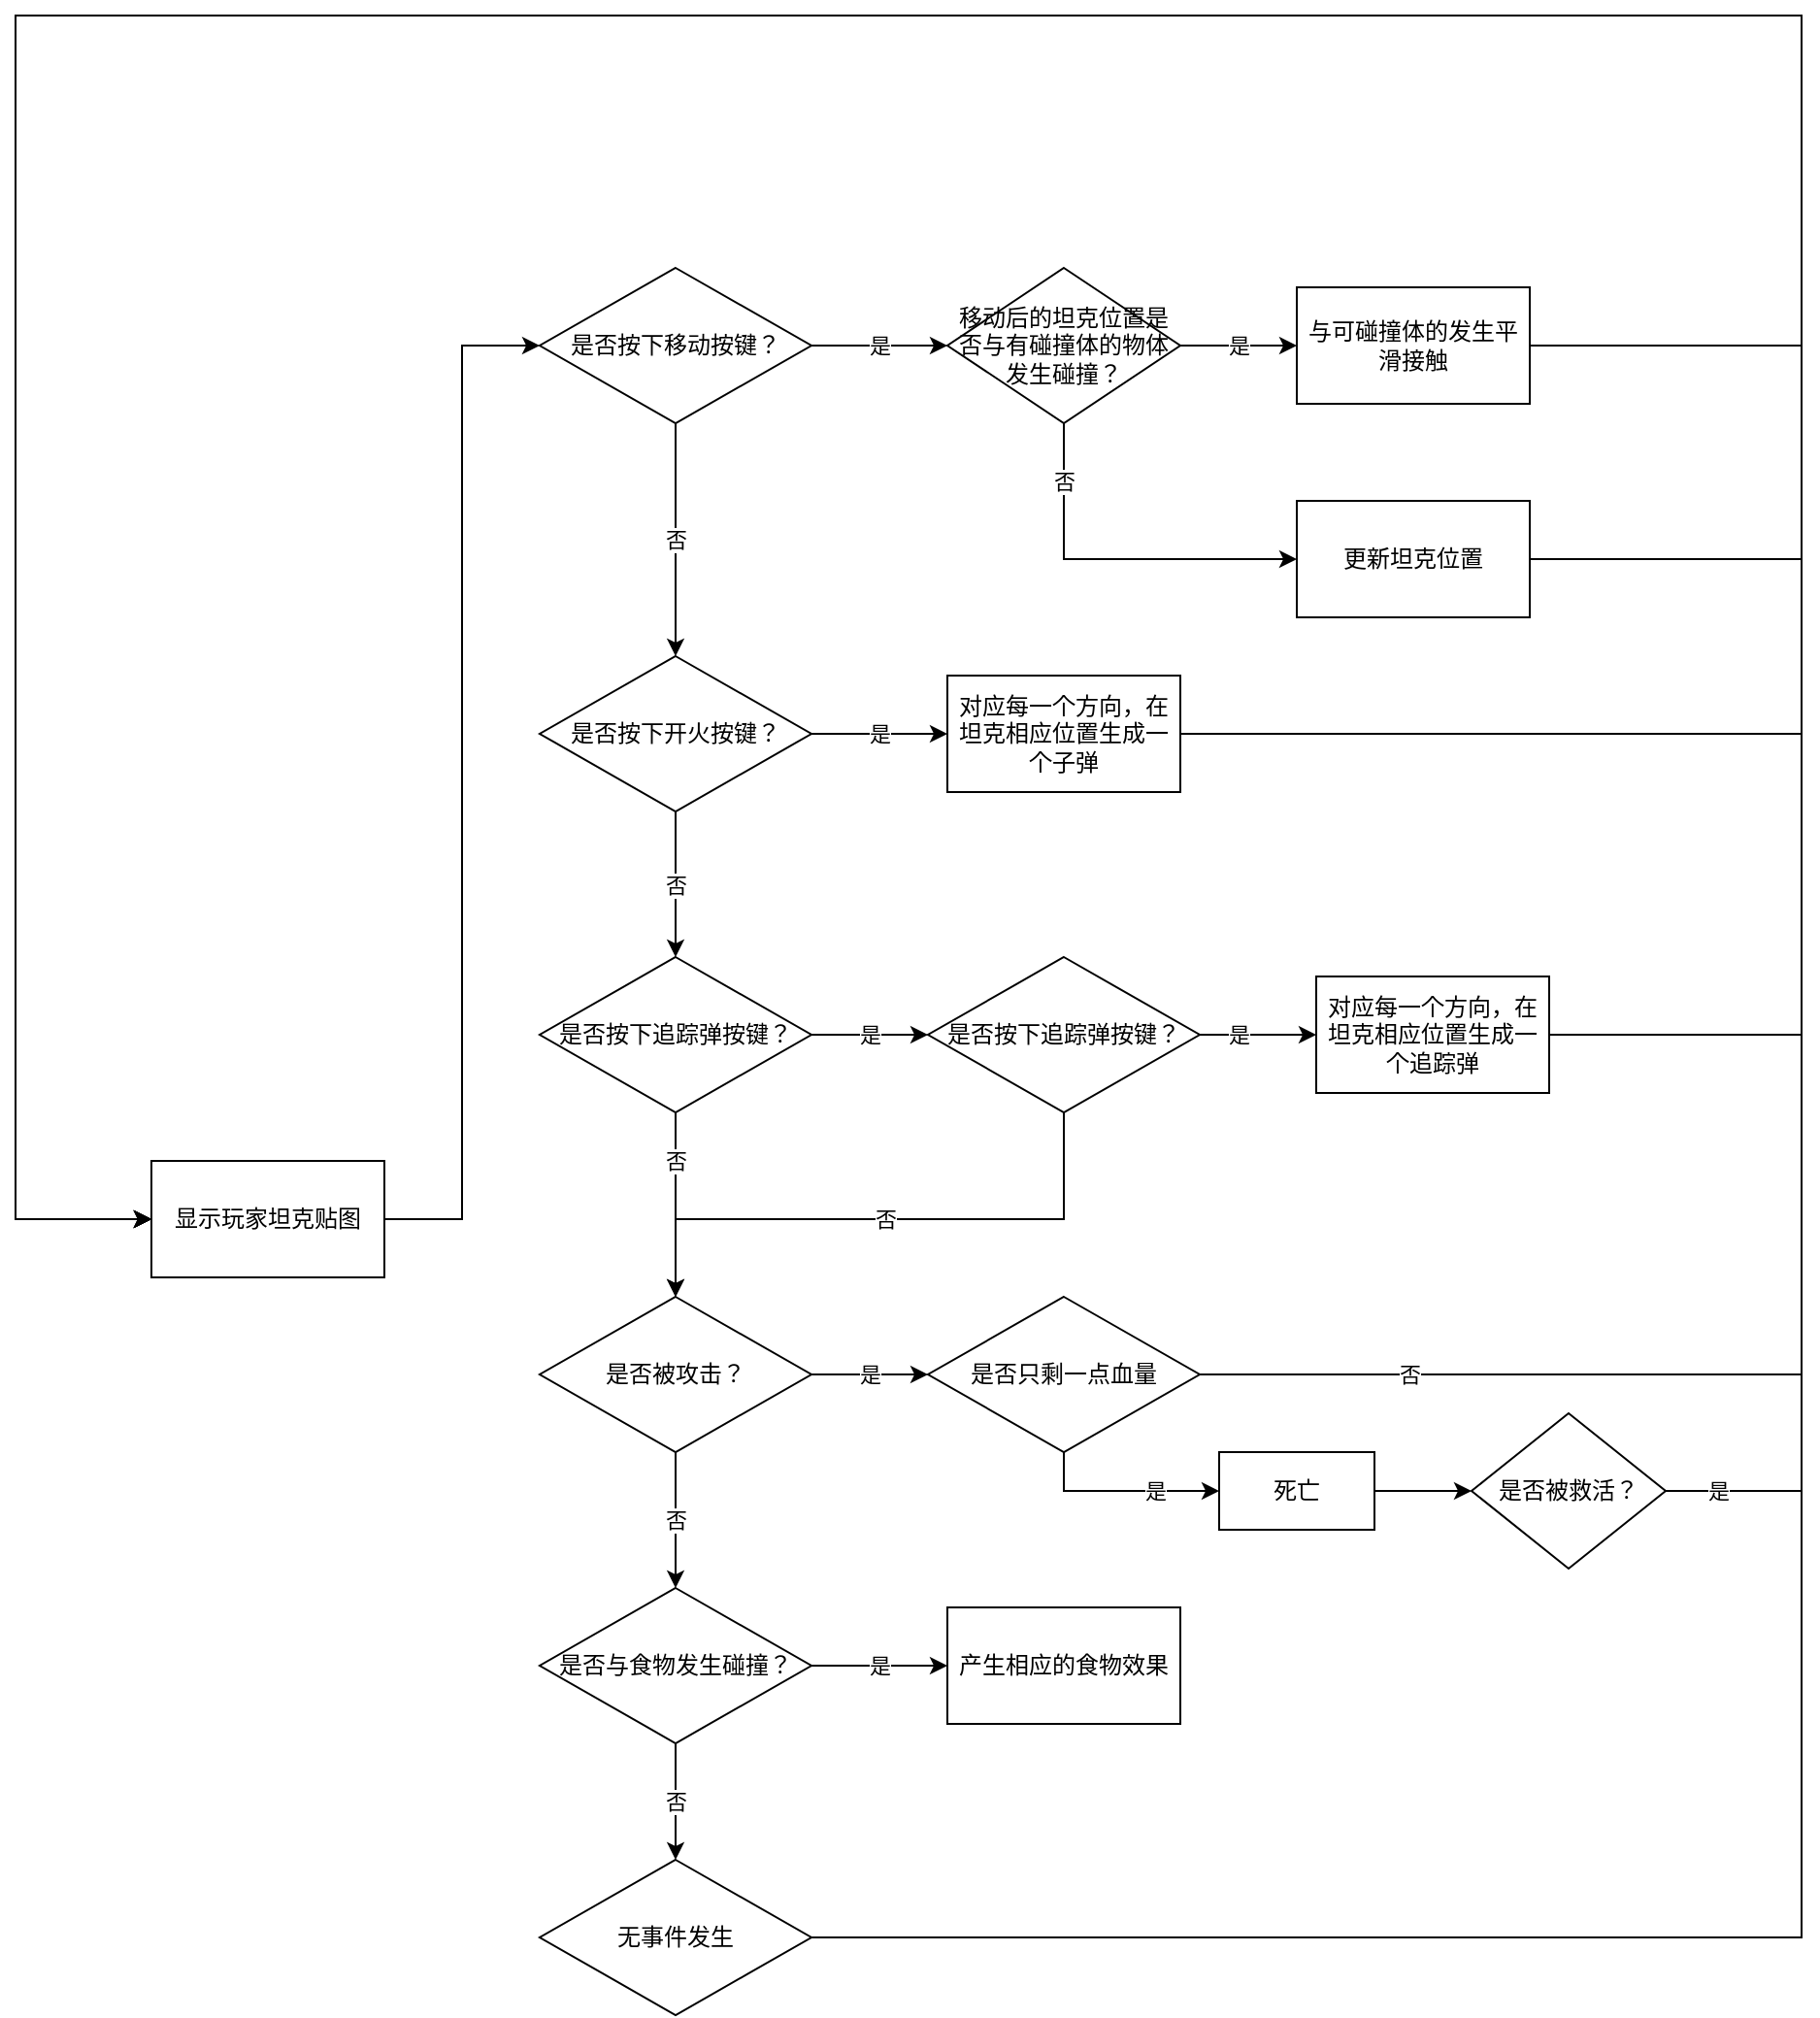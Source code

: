 <mxfile version="20.6.2" type="github">
  <diagram id="KU4oBASR8fWlXSOlD7Sd" name="第 1 页">
    <mxGraphModel dx="876" dy="384" grid="1" gridSize="10" guides="1" tooltips="1" connect="1" arrows="1" fold="1" page="1" pageScale="1" pageWidth="827" pageHeight="1169" math="0" shadow="0">
      <root>
        <mxCell id="0" />
        <mxCell id="1" parent="0" />
        <mxCell id="wbwgNUahIv1PS7DeJPXF-10" value="是" style="edgeStyle=orthogonalEdgeStyle;rounded=0;orthogonalLoop=1;jettySize=auto;html=1;exitX=1;exitY=0.5;exitDx=0;exitDy=0;" edge="1" parent="1" source="wbwgNUahIv1PS7DeJPXF-2" target="wbwgNUahIv1PS7DeJPXF-9">
          <mxGeometry relative="1" as="geometry" />
        </mxCell>
        <mxCell id="wbwgNUahIv1PS7DeJPXF-38" value="否" style="edgeStyle=orthogonalEdgeStyle;rounded=0;orthogonalLoop=1;jettySize=auto;html=1;exitX=0.5;exitY=1;exitDx=0;exitDy=0;" edge="1" parent="1" source="wbwgNUahIv1PS7DeJPXF-2" target="wbwgNUahIv1PS7DeJPXF-4">
          <mxGeometry relative="1" as="geometry" />
        </mxCell>
        <mxCell id="wbwgNUahIv1PS7DeJPXF-2" value="是否按下移动按键？" style="rhombus;whiteSpace=wrap;html=1;" vertex="1" parent="1">
          <mxGeometry x="330" y="230" width="140" height="80" as="geometry" />
        </mxCell>
        <mxCell id="wbwgNUahIv1PS7DeJPXF-16" value="是" style="edgeStyle=orthogonalEdgeStyle;rounded=0;orthogonalLoop=1;jettySize=auto;html=1;exitX=1;exitY=0.5;exitDx=0;exitDy=0;entryX=0;entryY=0.5;entryDx=0;entryDy=0;" edge="1" parent="1" source="wbwgNUahIv1PS7DeJPXF-4" target="wbwgNUahIv1PS7DeJPXF-15">
          <mxGeometry relative="1" as="geometry" />
        </mxCell>
        <mxCell id="wbwgNUahIv1PS7DeJPXF-39" value="否" style="edgeStyle=orthogonalEdgeStyle;rounded=0;orthogonalLoop=1;jettySize=auto;html=1;exitX=0.5;exitY=1;exitDx=0;exitDy=0;" edge="1" parent="1" source="wbwgNUahIv1PS7DeJPXF-4" target="wbwgNUahIv1PS7DeJPXF-17">
          <mxGeometry relative="1" as="geometry" />
        </mxCell>
        <mxCell id="wbwgNUahIv1PS7DeJPXF-4" value="是否按下开火按键？" style="rhombus;whiteSpace=wrap;html=1;" vertex="1" parent="1">
          <mxGeometry x="330" y="430" width="140" height="80" as="geometry" />
        </mxCell>
        <mxCell id="wbwgNUahIv1PS7DeJPXF-12" value="是" style="edgeStyle=orthogonalEdgeStyle;rounded=0;orthogonalLoop=1;jettySize=auto;html=1;exitX=1;exitY=0.5;exitDx=0;exitDy=0;" edge="1" parent="1" source="wbwgNUahIv1PS7DeJPXF-9" target="wbwgNUahIv1PS7DeJPXF-11">
          <mxGeometry relative="1" as="geometry" />
        </mxCell>
        <mxCell id="wbwgNUahIv1PS7DeJPXF-14" value="否" style="edgeStyle=orthogonalEdgeStyle;rounded=0;orthogonalLoop=1;jettySize=auto;html=1;exitX=0.5;exitY=1;exitDx=0;exitDy=0;entryX=0;entryY=0.5;entryDx=0;entryDy=0;" edge="1" parent="1" source="wbwgNUahIv1PS7DeJPXF-9" target="wbwgNUahIv1PS7DeJPXF-13">
          <mxGeometry x="-0.684" relative="1" as="geometry">
            <mxPoint as="offset" />
          </mxGeometry>
        </mxCell>
        <mxCell id="wbwgNUahIv1PS7DeJPXF-9" value="移动后的坦克位置是否与有碰撞体的物体发生碰撞？" style="rhombus;whiteSpace=wrap;html=1;" vertex="1" parent="1">
          <mxGeometry x="540" y="230" width="120" height="80" as="geometry" />
        </mxCell>
        <mxCell id="wbwgNUahIv1PS7DeJPXF-33" style="edgeStyle=orthogonalEdgeStyle;rounded=0;orthogonalLoop=1;jettySize=auto;html=1;exitX=1;exitY=0.5;exitDx=0;exitDy=0;entryX=0;entryY=0.5;entryDx=0;entryDy=0;" edge="1" parent="1" source="wbwgNUahIv1PS7DeJPXF-11" target="wbwgNUahIv1PS7DeJPXF-20">
          <mxGeometry relative="1" as="geometry">
            <Array as="points">
              <mxPoint x="980" y="270" />
              <mxPoint x="980" y="100" />
              <mxPoint x="60" y="100" />
              <mxPoint x="60" y="720" />
            </Array>
          </mxGeometry>
        </mxCell>
        <mxCell id="wbwgNUahIv1PS7DeJPXF-11" value="与可碰撞体的发生平滑接触" style="rounded=0;whiteSpace=wrap;html=1;" vertex="1" parent="1">
          <mxGeometry x="720" y="240" width="120" height="60" as="geometry" />
        </mxCell>
        <mxCell id="wbwgNUahIv1PS7DeJPXF-32" style="edgeStyle=orthogonalEdgeStyle;rounded=0;orthogonalLoop=1;jettySize=auto;html=1;exitX=1;exitY=0.5;exitDx=0;exitDy=0;entryX=0;entryY=0.5;entryDx=0;entryDy=0;" edge="1" parent="1" source="wbwgNUahIv1PS7DeJPXF-13" target="wbwgNUahIv1PS7DeJPXF-20">
          <mxGeometry relative="1" as="geometry">
            <Array as="points">
              <mxPoint x="980" y="380" />
              <mxPoint x="980" y="100" />
              <mxPoint x="60" y="100" />
              <mxPoint x="60" y="720" />
            </Array>
          </mxGeometry>
        </mxCell>
        <mxCell id="wbwgNUahIv1PS7DeJPXF-13" value="更新坦克位置" style="rounded=0;whiteSpace=wrap;html=1;" vertex="1" parent="1">
          <mxGeometry x="720" y="350" width="120" height="60" as="geometry" />
        </mxCell>
        <mxCell id="wbwgNUahIv1PS7DeJPXF-29" style="edgeStyle=orthogonalEdgeStyle;rounded=0;orthogonalLoop=1;jettySize=auto;html=1;exitX=1;exitY=0.5;exitDx=0;exitDy=0;entryX=0;entryY=0.5;entryDx=0;entryDy=0;" edge="1" parent="1" source="wbwgNUahIv1PS7DeJPXF-15" target="wbwgNUahIv1PS7DeJPXF-20">
          <mxGeometry relative="1" as="geometry">
            <Array as="points">
              <mxPoint x="980" y="470" />
              <mxPoint x="980" y="100" />
              <mxPoint x="60" y="100" />
              <mxPoint x="60" y="720" />
            </Array>
          </mxGeometry>
        </mxCell>
        <mxCell id="wbwgNUahIv1PS7DeJPXF-15" value="对应每一个方向，在坦克相应位置生成一个子弹" style="rounded=0;whiteSpace=wrap;html=1;" vertex="1" parent="1">
          <mxGeometry x="540" y="440" width="120" height="60" as="geometry" />
        </mxCell>
        <mxCell id="wbwgNUahIv1PS7DeJPXF-19" value="是" style="edgeStyle=orthogonalEdgeStyle;rounded=0;orthogonalLoop=1;jettySize=auto;html=1;exitX=1;exitY=0.5;exitDx=0;exitDy=0;entryX=0;entryY=0.5;entryDx=0;entryDy=0;" edge="1" parent="1" source="wbwgNUahIv1PS7DeJPXF-17" target="wbwgNUahIv1PS7DeJPXF-18">
          <mxGeometry relative="1" as="geometry" />
        </mxCell>
        <mxCell id="wbwgNUahIv1PS7DeJPXF-40" value="否" style="edgeStyle=orthogonalEdgeStyle;rounded=0;orthogonalLoop=1;jettySize=auto;html=1;exitX=0.5;exitY=1;exitDx=0;exitDy=0;" edge="1" parent="1" source="wbwgNUahIv1PS7DeJPXF-17" target="wbwgNUahIv1PS7DeJPXF-37">
          <mxGeometry x="-0.474" relative="1" as="geometry">
            <mxPoint as="offset" />
          </mxGeometry>
        </mxCell>
        <mxCell id="wbwgNUahIv1PS7DeJPXF-17" value="是否按下追踪弹按键？" style="rhombus;whiteSpace=wrap;html=1;" vertex="1" parent="1">
          <mxGeometry x="330" y="585" width="140" height="80" as="geometry" />
        </mxCell>
        <mxCell id="wbwgNUahIv1PS7DeJPXF-28" value="是" style="edgeStyle=orthogonalEdgeStyle;rounded=0;orthogonalLoop=1;jettySize=auto;html=1;exitX=1;exitY=0.5;exitDx=0;exitDy=0;entryX=0;entryY=0.5;entryDx=0;entryDy=0;" edge="1" parent="1" source="wbwgNUahIv1PS7DeJPXF-18" target="wbwgNUahIv1PS7DeJPXF-21">
          <mxGeometry x="-0.333" relative="1" as="geometry">
            <mxPoint as="offset" />
          </mxGeometry>
        </mxCell>
        <mxCell id="wbwgNUahIv1PS7DeJPXF-46" value="否" style="edgeStyle=orthogonalEdgeStyle;rounded=0;orthogonalLoop=1;jettySize=auto;html=1;exitX=0.5;exitY=1;exitDx=0;exitDy=0;entryX=0.5;entryY=0;entryDx=0;entryDy=0;" edge="1" parent="1" source="wbwgNUahIv1PS7DeJPXF-18" target="wbwgNUahIv1PS7DeJPXF-37">
          <mxGeometry relative="1" as="geometry">
            <Array as="points">
              <mxPoint x="600" y="720" />
              <mxPoint x="400" y="720" />
            </Array>
          </mxGeometry>
        </mxCell>
        <mxCell id="wbwgNUahIv1PS7DeJPXF-18" value="是否按下追踪弹按键？" style="rhombus;whiteSpace=wrap;html=1;" vertex="1" parent="1">
          <mxGeometry x="530" y="585" width="140" height="80" as="geometry" />
        </mxCell>
        <mxCell id="wbwgNUahIv1PS7DeJPXF-25" style="edgeStyle=orthogonalEdgeStyle;rounded=0;orthogonalLoop=1;jettySize=auto;html=1;exitX=1;exitY=0.5;exitDx=0;exitDy=0;entryX=0;entryY=0.5;entryDx=0;entryDy=0;" edge="1" parent="1" source="wbwgNUahIv1PS7DeJPXF-20" target="wbwgNUahIv1PS7DeJPXF-2">
          <mxGeometry relative="1" as="geometry" />
        </mxCell>
        <mxCell id="wbwgNUahIv1PS7DeJPXF-20" value="显示玩家坦克贴图" style="rounded=0;whiteSpace=wrap;html=1;" vertex="1" parent="1">
          <mxGeometry x="130" y="690" width="120" height="60" as="geometry" />
        </mxCell>
        <mxCell id="wbwgNUahIv1PS7DeJPXF-35" style="edgeStyle=orthogonalEdgeStyle;rounded=0;orthogonalLoop=1;jettySize=auto;html=1;exitX=1;exitY=0.5;exitDx=0;exitDy=0;entryX=0;entryY=0.5;entryDx=0;entryDy=0;" edge="1" parent="1" source="wbwgNUahIv1PS7DeJPXF-21" target="wbwgNUahIv1PS7DeJPXF-20">
          <mxGeometry relative="1" as="geometry">
            <mxPoint x="1080" y="100" as="targetPoint" />
            <Array as="points">
              <mxPoint x="980" y="625" />
              <mxPoint x="980" y="100" />
              <mxPoint x="60" y="100" />
              <mxPoint x="60" y="720" />
            </Array>
          </mxGeometry>
        </mxCell>
        <mxCell id="wbwgNUahIv1PS7DeJPXF-21" value="对应每一个方向，在坦克相应位置生成一个追踪弹" style="rounded=0;whiteSpace=wrap;html=1;" vertex="1" parent="1">
          <mxGeometry x="730" y="595" width="120" height="60" as="geometry" />
        </mxCell>
        <mxCell id="wbwgNUahIv1PS7DeJPXF-36" style="edgeStyle=orthogonalEdgeStyle;rounded=0;orthogonalLoop=1;jettySize=auto;html=1;exitX=1;exitY=0.5;exitDx=0;exitDy=0;entryX=0;entryY=0.5;entryDx=0;entryDy=0;" edge="1" parent="1" source="wbwgNUahIv1PS7DeJPXF-23" target="wbwgNUahIv1PS7DeJPXF-20">
          <mxGeometry relative="1" as="geometry">
            <mxPoint x="120" y="550" as="targetPoint" />
            <Array as="points">
              <mxPoint x="980" y="1090" />
              <mxPoint x="980" y="100" />
              <mxPoint x="60" y="100" />
              <mxPoint x="60" y="720" />
            </Array>
          </mxGeometry>
        </mxCell>
        <mxCell id="wbwgNUahIv1PS7DeJPXF-23" value="无事件发生" style="rhombus;whiteSpace=wrap;html=1;" vertex="1" parent="1">
          <mxGeometry x="330" y="1050" width="140" height="80" as="geometry" />
        </mxCell>
        <mxCell id="wbwgNUahIv1PS7DeJPXF-43" value="是" style="edgeStyle=orthogonalEdgeStyle;rounded=0;orthogonalLoop=1;jettySize=auto;html=1;exitX=1;exitY=0.5;exitDx=0;exitDy=0;entryX=0;entryY=0.5;entryDx=0;entryDy=0;" edge="1" parent="1" source="wbwgNUahIv1PS7DeJPXF-37" target="wbwgNUahIv1PS7DeJPXF-42">
          <mxGeometry relative="1" as="geometry" />
        </mxCell>
        <mxCell id="wbwgNUahIv1PS7DeJPXF-51" value="否" style="edgeStyle=orthogonalEdgeStyle;rounded=0;orthogonalLoop=1;jettySize=auto;html=1;exitX=0.5;exitY=1;exitDx=0;exitDy=0;" edge="1" parent="1" source="wbwgNUahIv1PS7DeJPXF-37" target="wbwgNUahIv1PS7DeJPXF-50">
          <mxGeometry relative="1" as="geometry" />
        </mxCell>
        <mxCell id="wbwgNUahIv1PS7DeJPXF-37" value="是否被攻击？" style="rhombus;whiteSpace=wrap;html=1;" vertex="1" parent="1">
          <mxGeometry x="330" y="760" width="140" height="80" as="geometry" />
        </mxCell>
        <mxCell id="wbwgNUahIv1PS7DeJPXF-47" style="edgeStyle=orthogonalEdgeStyle;rounded=0;orthogonalLoop=1;jettySize=auto;html=1;exitX=1;exitY=0.5;exitDx=0;exitDy=0;entryX=0;entryY=0.5;entryDx=0;entryDy=0;" edge="1" parent="1" source="wbwgNUahIv1PS7DeJPXF-42" target="wbwgNUahIv1PS7DeJPXF-20">
          <mxGeometry relative="1" as="geometry">
            <mxPoint x="60" y="590" as="targetPoint" />
            <Array as="points">
              <mxPoint x="980" y="800" />
              <mxPoint x="980" y="100" />
              <mxPoint x="60" y="100" />
              <mxPoint x="60" y="720" />
            </Array>
          </mxGeometry>
        </mxCell>
        <mxCell id="wbwgNUahIv1PS7DeJPXF-48" value="否" style="edgeLabel;html=1;align=center;verticalAlign=middle;resizable=0;points=[];" vertex="1" connectable="0" parent="wbwgNUahIv1PS7DeJPXF-47">
          <mxGeometry x="-0.918" relative="1" as="geometry">
            <mxPoint as="offset" />
          </mxGeometry>
        </mxCell>
        <mxCell id="wbwgNUahIv1PS7DeJPXF-56" value="是" style="edgeStyle=orthogonalEdgeStyle;rounded=0;orthogonalLoop=1;jettySize=auto;html=1;exitX=0.5;exitY=1;exitDx=0;exitDy=0;entryX=0;entryY=0.5;entryDx=0;entryDy=0;" edge="1" parent="1" source="wbwgNUahIv1PS7DeJPXF-42" target="wbwgNUahIv1PS7DeJPXF-55">
          <mxGeometry x="0.334" relative="1" as="geometry">
            <mxPoint as="offset" />
          </mxGeometry>
        </mxCell>
        <mxCell id="wbwgNUahIv1PS7DeJPXF-42" value="是否只剩一点血量" style="rhombus;whiteSpace=wrap;html=1;" vertex="1" parent="1">
          <mxGeometry x="530" y="760" width="140" height="80" as="geometry" />
        </mxCell>
        <mxCell id="wbwgNUahIv1PS7DeJPXF-52" value="否" style="edgeStyle=orthogonalEdgeStyle;rounded=0;orthogonalLoop=1;jettySize=auto;html=1;exitX=0.5;exitY=1;exitDx=0;exitDy=0;" edge="1" parent="1" source="wbwgNUahIv1PS7DeJPXF-50" target="wbwgNUahIv1PS7DeJPXF-23">
          <mxGeometry relative="1" as="geometry" />
        </mxCell>
        <mxCell id="wbwgNUahIv1PS7DeJPXF-54" value="是" style="edgeStyle=orthogonalEdgeStyle;rounded=0;orthogonalLoop=1;jettySize=auto;html=1;exitX=1;exitY=0.5;exitDx=0;exitDy=0;entryX=0;entryY=0.5;entryDx=0;entryDy=0;" edge="1" parent="1" source="wbwgNUahIv1PS7DeJPXF-50" target="wbwgNUahIv1PS7DeJPXF-53">
          <mxGeometry relative="1" as="geometry" />
        </mxCell>
        <mxCell id="wbwgNUahIv1PS7DeJPXF-50" value="是否与食物发生碰撞？" style="rhombus;whiteSpace=wrap;html=1;" vertex="1" parent="1">
          <mxGeometry x="330" y="910" width="140" height="80" as="geometry" />
        </mxCell>
        <mxCell id="wbwgNUahIv1PS7DeJPXF-53" value="产生相应的食物效果" style="rounded=0;whiteSpace=wrap;html=1;" vertex="1" parent="1">
          <mxGeometry x="540" y="920" width="120" height="60" as="geometry" />
        </mxCell>
        <mxCell id="wbwgNUahIv1PS7DeJPXF-59" style="edgeStyle=orthogonalEdgeStyle;rounded=0;orthogonalLoop=1;jettySize=auto;html=1;exitX=1;exitY=0.5;exitDx=0;exitDy=0;entryX=0;entryY=0.5;entryDx=0;entryDy=0;" edge="1" parent="1" source="wbwgNUahIv1PS7DeJPXF-55" target="wbwgNUahIv1PS7DeJPXF-58">
          <mxGeometry relative="1" as="geometry" />
        </mxCell>
        <mxCell id="wbwgNUahIv1PS7DeJPXF-55" value="死亡" style="rounded=0;whiteSpace=wrap;html=1;" vertex="1" parent="1">
          <mxGeometry x="680" y="840" width="80" height="40" as="geometry" />
        </mxCell>
        <mxCell id="wbwgNUahIv1PS7DeJPXF-60" style="edgeStyle=orthogonalEdgeStyle;rounded=0;orthogonalLoop=1;jettySize=auto;html=1;exitX=1;exitY=0.5;exitDx=0;exitDy=0;entryX=0;entryY=0.5;entryDx=0;entryDy=0;" edge="1" parent="1" source="wbwgNUahIv1PS7DeJPXF-58" target="wbwgNUahIv1PS7DeJPXF-20">
          <mxGeometry relative="1" as="geometry">
            <mxPoint x="100" y="760" as="targetPoint" />
            <Array as="points">
              <mxPoint x="980" y="860" />
              <mxPoint x="980" y="100" />
              <mxPoint x="60" y="100" />
              <mxPoint x="60" y="720" />
            </Array>
          </mxGeometry>
        </mxCell>
        <mxCell id="wbwgNUahIv1PS7DeJPXF-62" value="是" style="edgeLabel;html=1;align=center;verticalAlign=middle;resizable=0;points=[];" vertex="1" connectable="0" parent="wbwgNUahIv1PS7DeJPXF-60">
          <mxGeometry x="-0.952" y="-2" relative="1" as="geometry">
            <mxPoint x="-32" y="-2" as="offset" />
          </mxGeometry>
        </mxCell>
        <mxCell id="wbwgNUahIv1PS7DeJPXF-58" value="是否被救活？" style="rhombus;whiteSpace=wrap;html=1;" vertex="1" parent="1">
          <mxGeometry x="810" y="820" width="100" height="80" as="geometry" />
        </mxCell>
      </root>
    </mxGraphModel>
  </diagram>
</mxfile>
